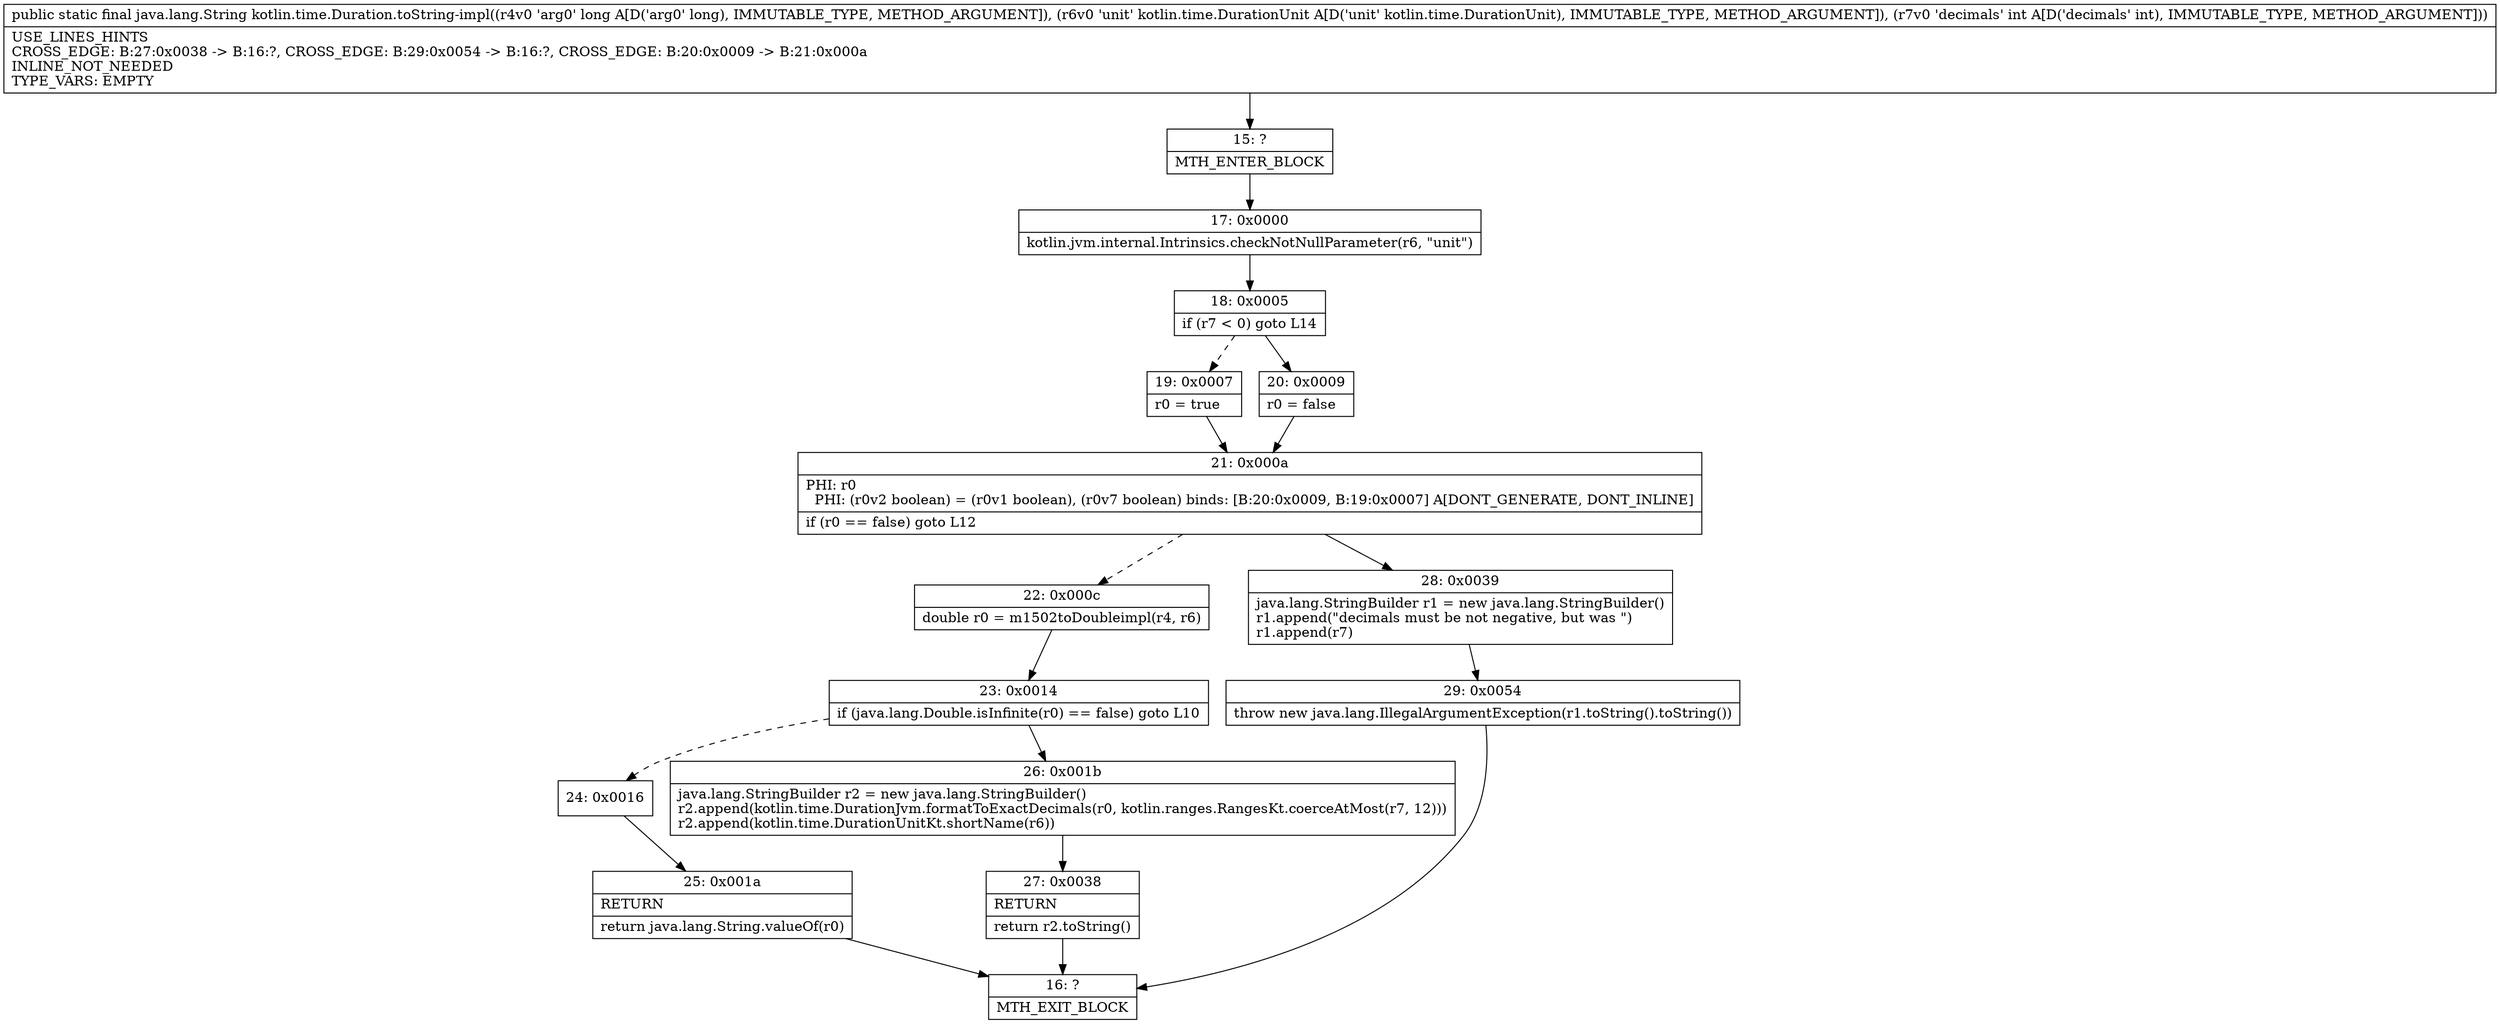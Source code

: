 digraph "CFG forkotlin.time.Duration.toString\-impl(JLkotlin\/time\/DurationUnit;I)Ljava\/lang\/String;" {
Node_15 [shape=record,label="{15\:\ ?|MTH_ENTER_BLOCK\l}"];
Node_17 [shape=record,label="{17\:\ 0x0000|kotlin.jvm.internal.Intrinsics.checkNotNullParameter(r6, \"unit\")\l}"];
Node_18 [shape=record,label="{18\:\ 0x0005|if (r7 \< 0) goto L14\l}"];
Node_19 [shape=record,label="{19\:\ 0x0007|r0 = true\l}"];
Node_21 [shape=record,label="{21\:\ 0x000a|PHI: r0 \l  PHI: (r0v2 boolean) = (r0v1 boolean), (r0v7 boolean) binds: [B:20:0x0009, B:19:0x0007] A[DONT_GENERATE, DONT_INLINE]\l|if (r0 == false) goto L12\l}"];
Node_22 [shape=record,label="{22\:\ 0x000c|double r0 = m1502toDoubleimpl(r4, r6)\l}"];
Node_23 [shape=record,label="{23\:\ 0x0014|if (java.lang.Double.isInfinite(r0) == false) goto L10\l}"];
Node_24 [shape=record,label="{24\:\ 0x0016}"];
Node_25 [shape=record,label="{25\:\ 0x001a|RETURN\l|return java.lang.String.valueOf(r0)\l}"];
Node_16 [shape=record,label="{16\:\ ?|MTH_EXIT_BLOCK\l}"];
Node_26 [shape=record,label="{26\:\ 0x001b|java.lang.StringBuilder r2 = new java.lang.StringBuilder()\lr2.append(kotlin.time.DurationJvm.formatToExactDecimals(r0, kotlin.ranges.RangesKt.coerceAtMost(r7, 12)))\lr2.append(kotlin.time.DurationUnitKt.shortName(r6))\l}"];
Node_27 [shape=record,label="{27\:\ 0x0038|RETURN\l|return r2.toString()\l}"];
Node_28 [shape=record,label="{28\:\ 0x0039|java.lang.StringBuilder r1 = new java.lang.StringBuilder()\lr1.append(\"decimals must be not negative, but was \")\lr1.append(r7)\l}"];
Node_29 [shape=record,label="{29\:\ 0x0054|throw new java.lang.IllegalArgumentException(r1.toString().toString())\l}"];
Node_20 [shape=record,label="{20\:\ 0x0009|r0 = false\l}"];
MethodNode[shape=record,label="{public static final java.lang.String kotlin.time.Duration.toString\-impl((r4v0 'arg0' long A[D('arg0' long), IMMUTABLE_TYPE, METHOD_ARGUMENT]), (r6v0 'unit' kotlin.time.DurationUnit A[D('unit' kotlin.time.DurationUnit), IMMUTABLE_TYPE, METHOD_ARGUMENT]), (r7v0 'decimals' int A[D('decimals' int), IMMUTABLE_TYPE, METHOD_ARGUMENT]))  | USE_LINES_HINTS\lCROSS_EDGE: B:27:0x0038 \-\> B:16:?, CROSS_EDGE: B:29:0x0054 \-\> B:16:?, CROSS_EDGE: B:20:0x0009 \-\> B:21:0x000a\lINLINE_NOT_NEEDED\lTYPE_VARS: EMPTY\l}"];
MethodNode -> Node_15;Node_15 -> Node_17;
Node_17 -> Node_18;
Node_18 -> Node_19[style=dashed];
Node_18 -> Node_20;
Node_19 -> Node_21;
Node_21 -> Node_22[style=dashed];
Node_21 -> Node_28;
Node_22 -> Node_23;
Node_23 -> Node_24[style=dashed];
Node_23 -> Node_26;
Node_24 -> Node_25;
Node_25 -> Node_16;
Node_26 -> Node_27;
Node_27 -> Node_16;
Node_28 -> Node_29;
Node_29 -> Node_16;
Node_20 -> Node_21;
}

